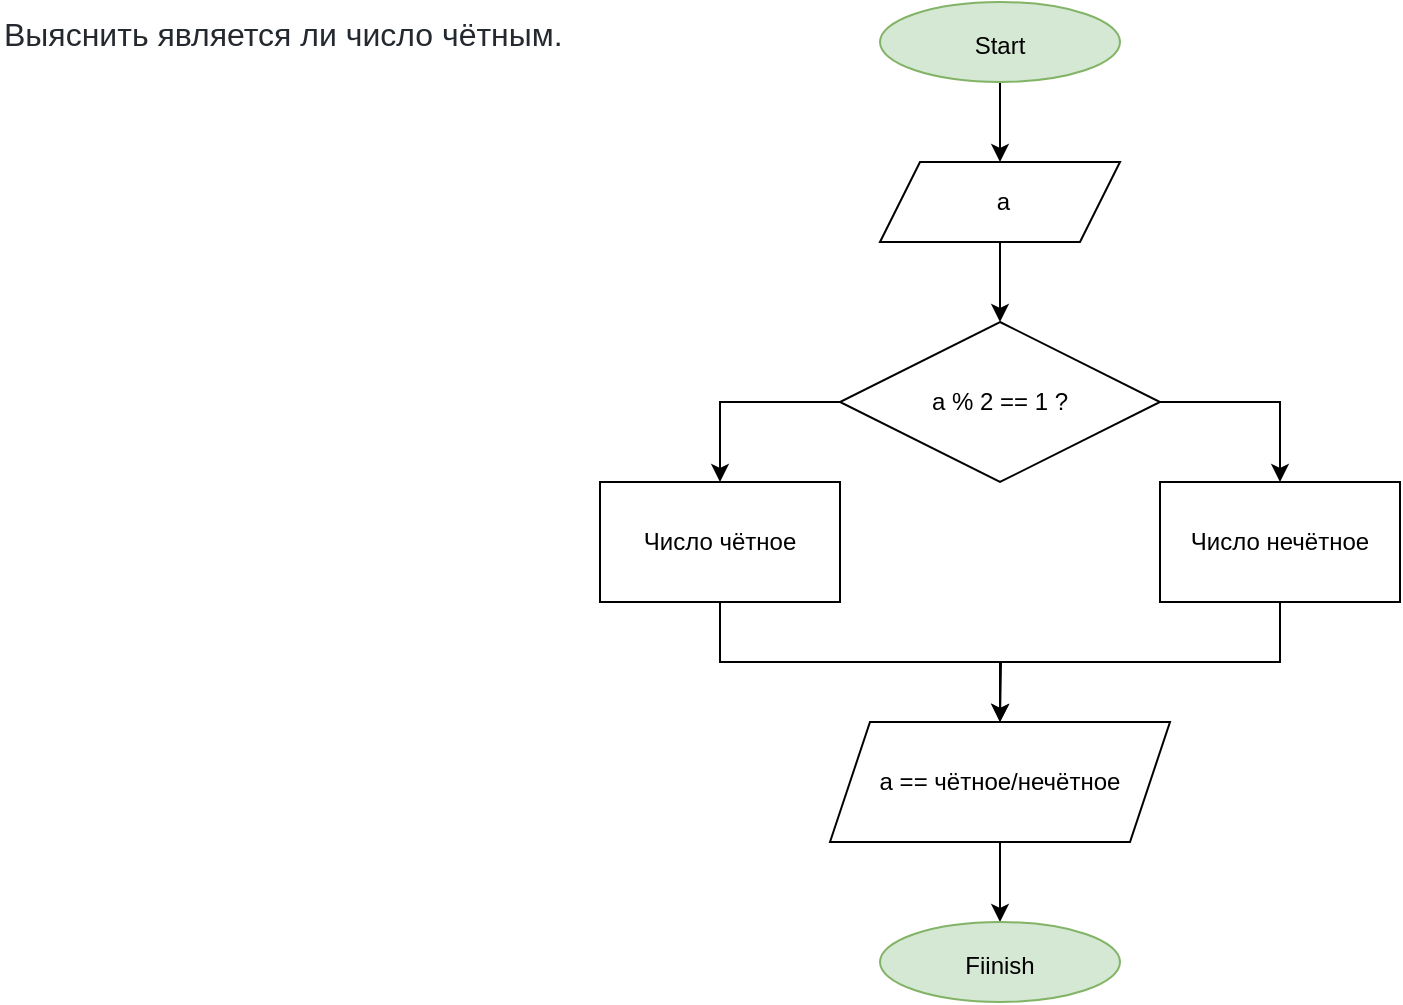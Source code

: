 <mxfile version="19.0.3" type="device"><diagram id="KuDn53SE8UyV1K7SpJXw" name="Страница 1"><mxGraphModel dx="804" dy="865" grid="1" gridSize="10" guides="1" tooltips="1" connect="1" arrows="1" fold="1" page="1" pageScale="1" pageWidth="1169" pageHeight="827" math="0" shadow="0"><root><mxCell id="0"/><mxCell id="1" parent="0"/><mxCell id="Ox_KDUGNiTe9E0ZgVQQF-2" value="&lt;b id=&quot;docs-internal-guid-91d6a0f8-7fff-c468-ba8e-b71edf3d2ae2&quot; style=&quot;font-weight:normal;&quot;&gt;&lt;span style=&quot;font-size: 12pt; font-family: Arial; color: rgb(36, 41, 47); background-color: transparent; font-weight: 400; font-style: normal; font-variant: normal; text-decoration: none; vertical-align: baseline;&quot;&gt;Выяснить является ли число чётным.&lt;/span&gt;&lt;/b&gt;" style="text;whiteSpace=wrap;html=1;" vertex="1" parent="1"><mxGeometry width="300" height="30" as="geometry"/></mxCell><mxCell id="Ox_KDUGNiTe9E0ZgVQQF-5" style="edgeStyle=orthogonalEdgeStyle;rounded=0;orthogonalLoop=1;jettySize=auto;html=1;exitX=0.5;exitY=1;exitDx=0;exitDy=0;entryX=0.5;entryY=0;entryDx=0;entryDy=0;" edge="1" parent="1" source="Ox_KDUGNiTe9E0ZgVQQF-3" target="Ox_KDUGNiTe9E0ZgVQQF-4"><mxGeometry relative="1" as="geometry"/></mxCell><mxCell id="Ox_KDUGNiTe9E0ZgVQQF-3" value="&lt;font style=&quot;font-size: 12px;&quot;&gt;Start&lt;/font&gt;" style="ellipse;whiteSpace=wrap;html=1;fontSize=16;fillColor=#d5e8d4;strokeColor=#82b366;" vertex="1" parent="1"><mxGeometry x="440" width="120" height="40" as="geometry"/></mxCell><mxCell id="Ox_KDUGNiTe9E0ZgVQQF-8" style="edgeStyle=orthogonalEdgeStyle;rounded=0;orthogonalLoop=1;jettySize=auto;html=1;exitX=0.5;exitY=1;exitDx=0;exitDy=0;entryX=0.5;entryY=0;entryDx=0;entryDy=0;" edge="1" parent="1" source="Ox_KDUGNiTe9E0ZgVQQF-4" target="Ox_KDUGNiTe9E0ZgVQQF-7"><mxGeometry relative="1" as="geometry"/></mxCell><mxCell id="Ox_KDUGNiTe9E0ZgVQQF-4" value="&amp;nbsp;a" style="shape=parallelogram;perimeter=parallelogramPerimeter;whiteSpace=wrap;html=1;fixedSize=1;" vertex="1" parent="1"><mxGeometry x="440" y="80" width="120" height="40" as="geometry"/></mxCell><mxCell id="Ox_KDUGNiTe9E0ZgVQQF-11" style="edgeStyle=orthogonalEdgeStyle;rounded=0;orthogonalLoop=1;jettySize=auto;html=1;exitX=0;exitY=0.5;exitDx=0;exitDy=0;entryX=0.5;entryY=0;entryDx=0;entryDy=0;" edge="1" parent="1" source="Ox_KDUGNiTe9E0ZgVQQF-7" target="Ox_KDUGNiTe9E0ZgVQQF-9"><mxGeometry relative="1" as="geometry"/></mxCell><mxCell id="Ox_KDUGNiTe9E0ZgVQQF-12" style="edgeStyle=orthogonalEdgeStyle;rounded=0;orthogonalLoop=1;jettySize=auto;html=1;exitX=1;exitY=0.5;exitDx=0;exitDy=0;entryX=0.5;entryY=0;entryDx=0;entryDy=0;" edge="1" parent="1" source="Ox_KDUGNiTe9E0ZgVQQF-7" target="Ox_KDUGNiTe9E0ZgVQQF-10"><mxGeometry relative="1" as="geometry"/></mxCell><mxCell id="Ox_KDUGNiTe9E0ZgVQQF-7" value="a % 2 == 1 ?" style="rhombus;whiteSpace=wrap;html=1;" vertex="1" parent="1"><mxGeometry x="420" y="160" width="160" height="80" as="geometry"/></mxCell><mxCell id="Ox_KDUGNiTe9E0ZgVQQF-17" style="edgeStyle=orthogonalEdgeStyle;rounded=0;orthogonalLoop=1;jettySize=auto;html=1;exitX=0.5;exitY=1;exitDx=0;exitDy=0;" edge="1" parent="1" source="Ox_KDUGNiTe9E0ZgVQQF-9"><mxGeometry relative="1" as="geometry"><mxPoint x="500" y="360" as="targetPoint"/></mxGeometry></mxCell><mxCell id="Ox_KDUGNiTe9E0ZgVQQF-9" value="Число чётное" style="rounded=0;whiteSpace=wrap;html=1;" vertex="1" parent="1"><mxGeometry x="300" y="240" width="120" height="60" as="geometry"/></mxCell><mxCell id="Ox_KDUGNiTe9E0ZgVQQF-16" style="edgeStyle=orthogonalEdgeStyle;rounded=0;orthogonalLoop=1;jettySize=auto;html=1;exitX=0.5;exitY=1;exitDx=0;exitDy=0;entryX=0.5;entryY=0;entryDx=0;entryDy=0;" edge="1" parent="1" source="Ox_KDUGNiTe9E0ZgVQQF-10" target="Ox_KDUGNiTe9E0ZgVQQF-13"><mxGeometry relative="1" as="geometry"/></mxCell><mxCell id="Ox_KDUGNiTe9E0ZgVQQF-10" value="Число нечётное" style="rounded=0;whiteSpace=wrap;html=1;" vertex="1" parent="1"><mxGeometry x="580" y="240" width="120" height="60" as="geometry"/></mxCell><mxCell id="Ox_KDUGNiTe9E0ZgVQQF-15" style="edgeStyle=orthogonalEdgeStyle;rounded=0;orthogonalLoop=1;jettySize=auto;html=1;exitX=0.5;exitY=1;exitDx=0;exitDy=0;entryX=0.5;entryY=0;entryDx=0;entryDy=0;" edge="1" parent="1" source="Ox_KDUGNiTe9E0ZgVQQF-13" target="Ox_KDUGNiTe9E0ZgVQQF-14"><mxGeometry relative="1" as="geometry"/></mxCell><mxCell id="Ox_KDUGNiTe9E0ZgVQQF-13" value="а == чётное/нечётное" style="shape=parallelogram;perimeter=parallelogramPerimeter;whiteSpace=wrap;html=1;fixedSize=1;" vertex="1" parent="1"><mxGeometry x="415" y="360" width="170" height="60" as="geometry"/></mxCell><mxCell id="Ox_KDUGNiTe9E0ZgVQQF-14" value="&lt;font style=&quot;font-size: 12px;&quot;&gt;Fiinish&lt;/font&gt;" style="ellipse;whiteSpace=wrap;html=1;fontSize=16;fillColor=#d5e8d4;strokeColor=#82b366;" vertex="1" parent="1"><mxGeometry x="440" y="460" width="120" height="40" as="geometry"/></mxCell></root></mxGraphModel></diagram></mxfile>
